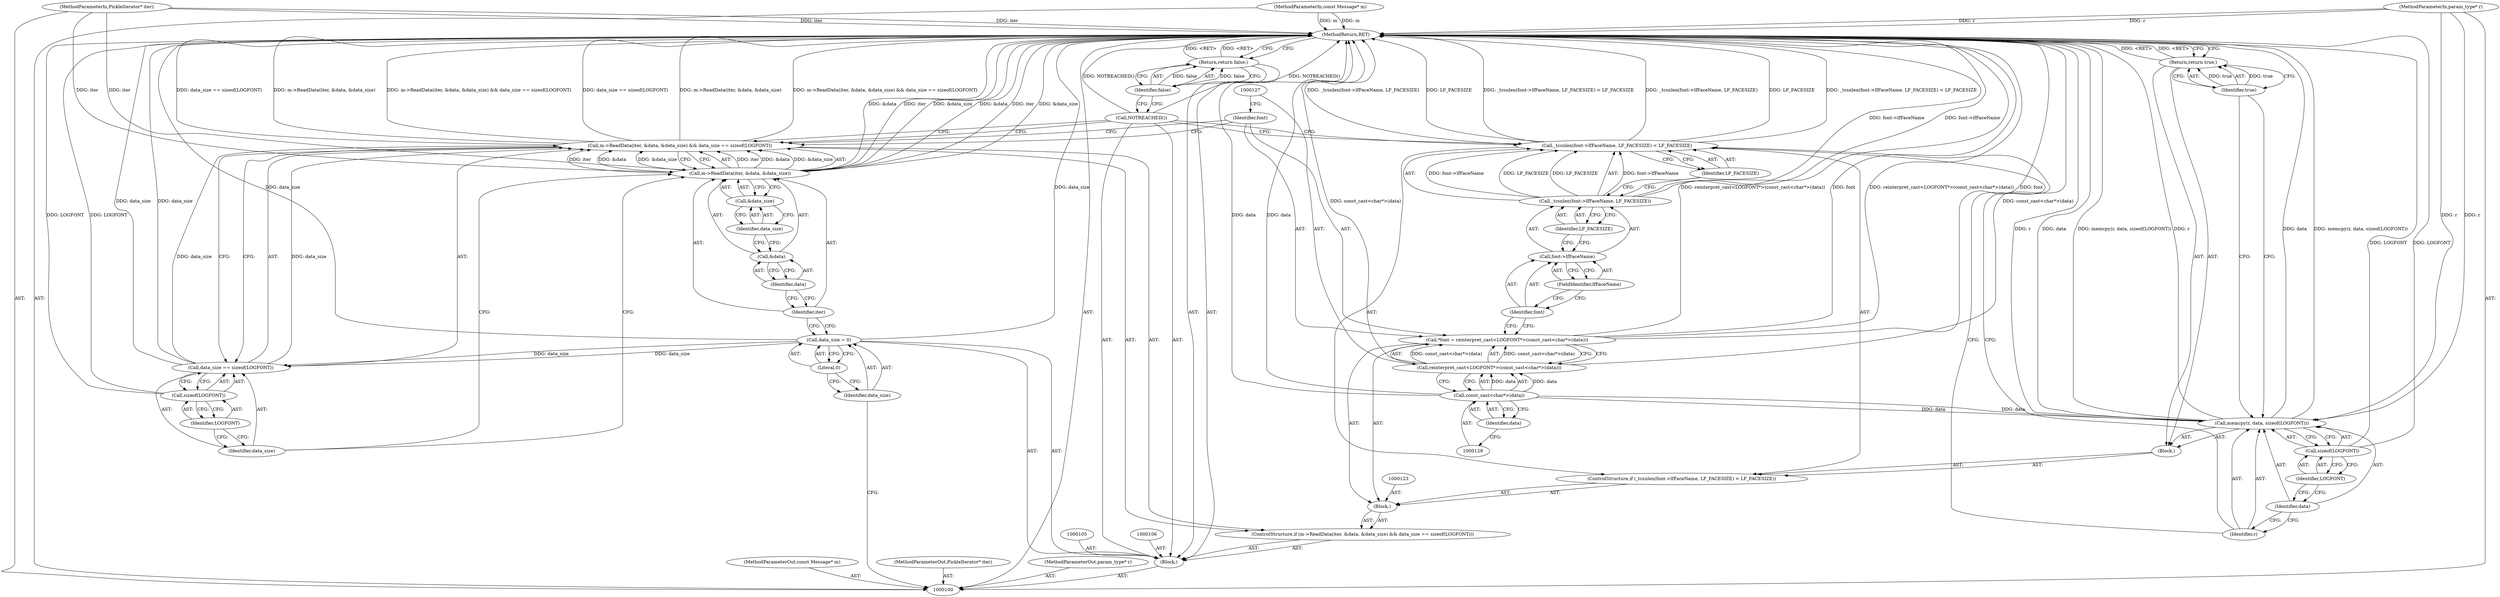 digraph "0_Chrome_2e02cfe89cbffc8a0bc1bdaee9efe930fd55e376" {
"1000150" [label="(MethodReturn,RET)"];
"1000101" [label="(MethodParameterIn,const Message* m)"];
"1000218" [label="(MethodParameterOut,const Message* m)"];
"1000102" [label="(MethodParameterIn,PickleIterator* iter)"];
"1000219" [label="(MethodParameterOut,PickleIterator* iter)"];
"1000147" [label="(Call,NOTREACHED())"];
"1000148" [label="(Return,return false;)"];
"1000149" [label="(Identifier,false)"];
"1000103" [label="(MethodParameterIn,param_type* r)"];
"1000220" [label="(MethodParameterOut,param_type* r)"];
"1000104" [label="(Block,)"];
"1000109" [label="(Literal,0)"];
"1000107" [label="(Call,data_size = 0)"];
"1000108" [label="(Identifier,data_size)"];
"1000113" [label="(Identifier,iter)"];
"1000110" [label="(ControlStructure,if (m->ReadData(iter, &data, &data_size) && data_size == sizeof(LOGFONT)))"];
"1000114" [label="(Call,&data)"];
"1000115" [label="(Identifier,data)"];
"1000116" [label="(Call,&data_size)"];
"1000117" [label="(Identifier,data_size)"];
"1000118" [label="(Call,data_size == sizeof(LOGFONT))"];
"1000119" [label="(Identifier,data_size)"];
"1000120" [label="(Call,sizeof(LOGFONT))"];
"1000111" [label="(Call,m->ReadData(iter, &data, &data_size) && data_size == sizeof(LOGFONT))"];
"1000112" [label="(Call,m->ReadData(iter, &data, &data_size))"];
"1000121" [label="(Identifier,LOGFONT)"];
"1000124" [label="(Call,*font = reinterpret_cast<LOGFONT*>(const_cast<char*>(data)))"];
"1000125" [label="(Identifier,font)"];
"1000126" [label="(Call,reinterpret_cast<LOGFONT*>(const_cast<char*>(data)))"];
"1000122" [label="(Block,)"];
"1000128" [label="(Call,const_cast<char*>(data))"];
"1000130" [label="(Identifier,data)"];
"1000134" [label="(Call,font->lfFaceName)"];
"1000135" [label="(Identifier,font)"];
"1000136" [label="(FieldIdentifier,lfFaceName)"];
"1000137" [label="(Identifier,LF_FACESIZE)"];
"1000131" [label="(ControlStructure,if (_tcsnlen(font->lfFaceName, LF_FACESIZE) < LF_FACESIZE))"];
"1000138" [label="(Identifier,LF_FACESIZE)"];
"1000139" [label="(Block,)"];
"1000132" [label="(Call,_tcsnlen(font->lfFaceName, LF_FACESIZE) < LF_FACESIZE)"];
"1000133" [label="(Call,_tcsnlen(font->lfFaceName, LF_FACESIZE))"];
"1000141" [label="(Identifier,r)"];
"1000142" [label="(Identifier,data)"];
"1000143" [label="(Call,sizeof(LOGFONT))"];
"1000144" [label="(Identifier,LOGFONT)"];
"1000140" [label="(Call,memcpy(r, data, sizeof(LOGFONT)))"];
"1000146" [label="(Identifier,true)"];
"1000145" [label="(Return,return true;)"];
"1000150" -> "1000100"  [label="AST: "];
"1000150" -> "1000145"  [label="CFG: "];
"1000150" -> "1000148"  [label="CFG: "];
"1000145" -> "1000150"  [label="DDG: <RET>"];
"1000148" -> "1000150"  [label="DDG: <RET>"];
"1000140" -> "1000150"  [label="DDG: data"];
"1000140" -> "1000150"  [label="DDG: memcpy(r, data, sizeof(LOGFONT))"];
"1000140" -> "1000150"  [label="DDG: r"];
"1000124" -> "1000150"  [label="DDG: font"];
"1000124" -> "1000150"  [label="DDG: reinterpret_cast<LOGFONT*>(const_cast<char*>(data))"];
"1000107" -> "1000150"  [label="DDG: data_size"];
"1000112" -> "1000150"  [label="DDG: &data"];
"1000112" -> "1000150"  [label="DDG: iter"];
"1000112" -> "1000150"  [label="DDG: &data_size"];
"1000120" -> "1000150"  [label="DDG: LOGFONT"];
"1000111" -> "1000150"  [label="DDG: data_size == sizeof(LOGFONT)"];
"1000111" -> "1000150"  [label="DDG: m->ReadData(iter, &data, &data_size)"];
"1000111" -> "1000150"  [label="DDG: m->ReadData(iter, &data, &data_size) && data_size == sizeof(LOGFONT)"];
"1000118" -> "1000150"  [label="DDG: data_size"];
"1000128" -> "1000150"  [label="DDG: data"];
"1000132" -> "1000150"  [label="DDG: _tcsnlen(font->lfFaceName, LF_FACESIZE) < LF_FACESIZE"];
"1000132" -> "1000150"  [label="DDG: _tcsnlen(font->lfFaceName, LF_FACESIZE)"];
"1000132" -> "1000150"  [label="DDG: LF_FACESIZE"];
"1000103" -> "1000150"  [label="DDG: r"];
"1000143" -> "1000150"  [label="DDG: LOGFONT"];
"1000133" -> "1000150"  [label="DDG: font->lfFaceName"];
"1000102" -> "1000150"  [label="DDG: iter"];
"1000101" -> "1000150"  [label="DDG: m"];
"1000126" -> "1000150"  [label="DDG: const_cast<char*>(data)"];
"1000147" -> "1000150"  [label="DDG: NOTREACHED()"];
"1000101" -> "1000100"  [label="AST: "];
"1000101" -> "1000150"  [label="DDG: m"];
"1000218" -> "1000100"  [label="AST: "];
"1000102" -> "1000100"  [label="AST: "];
"1000102" -> "1000150"  [label="DDG: iter"];
"1000102" -> "1000112"  [label="DDG: iter"];
"1000219" -> "1000100"  [label="AST: "];
"1000147" -> "1000104"  [label="AST: "];
"1000147" -> "1000132"  [label="CFG: "];
"1000147" -> "1000111"  [label="CFG: "];
"1000149" -> "1000147"  [label="CFG: "];
"1000147" -> "1000150"  [label="DDG: NOTREACHED()"];
"1000148" -> "1000104"  [label="AST: "];
"1000148" -> "1000149"  [label="CFG: "];
"1000149" -> "1000148"  [label="AST: "];
"1000150" -> "1000148"  [label="CFG: "];
"1000148" -> "1000150"  [label="DDG: <RET>"];
"1000149" -> "1000148"  [label="DDG: false"];
"1000149" -> "1000148"  [label="AST: "];
"1000149" -> "1000147"  [label="CFG: "];
"1000148" -> "1000149"  [label="CFG: "];
"1000149" -> "1000148"  [label="DDG: false"];
"1000103" -> "1000100"  [label="AST: "];
"1000103" -> "1000150"  [label="DDG: r"];
"1000103" -> "1000140"  [label="DDG: r"];
"1000220" -> "1000100"  [label="AST: "];
"1000104" -> "1000100"  [label="AST: "];
"1000105" -> "1000104"  [label="AST: "];
"1000106" -> "1000104"  [label="AST: "];
"1000107" -> "1000104"  [label="AST: "];
"1000110" -> "1000104"  [label="AST: "];
"1000147" -> "1000104"  [label="AST: "];
"1000148" -> "1000104"  [label="AST: "];
"1000109" -> "1000107"  [label="AST: "];
"1000109" -> "1000108"  [label="CFG: "];
"1000107" -> "1000109"  [label="CFG: "];
"1000107" -> "1000104"  [label="AST: "];
"1000107" -> "1000109"  [label="CFG: "];
"1000108" -> "1000107"  [label="AST: "];
"1000109" -> "1000107"  [label="AST: "];
"1000113" -> "1000107"  [label="CFG: "];
"1000107" -> "1000150"  [label="DDG: data_size"];
"1000107" -> "1000118"  [label="DDG: data_size"];
"1000108" -> "1000107"  [label="AST: "];
"1000108" -> "1000100"  [label="CFG: "];
"1000109" -> "1000108"  [label="CFG: "];
"1000113" -> "1000112"  [label="AST: "];
"1000113" -> "1000107"  [label="CFG: "];
"1000115" -> "1000113"  [label="CFG: "];
"1000110" -> "1000104"  [label="AST: "];
"1000111" -> "1000110"  [label="AST: "];
"1000122" -> "1000110"  [label="AST: "];
"1000114" -> "1000112"  [label="AST: "];
"1000114" -> "1000115"  [label="CFG: "];
"1000115" -> "1000114"  [label="AST: "];
"1000117" -> "1000114"  [label="CFG: "];
"1000115" -> "1000114"  [label="AST: "];
"1000115" -> "1000113"  [label="CFG: "];
"1000114" -> "1000115"  [label="CFG: "];
"1000116" -> "1000112"  [label="AST: "];
"1000116" -> "1000117"  [label="CFG: "];
"1000117" -> "1000116"  [label="AST: "];
"1000112" -> "1000116"  [label="CFG: "];
"1000117" -> "1000116"  [label="AST: "];
"1000117" -> "1000114"  [label="CFG: "];
"1000116" -> "1000117"  [label="CFG: "];
"1000118" -> "1000111"  [label="AST: "];
"1000118" -> "1000120"  [label="CFG: "];
"1000119" -> "1000118"  [label="AST: "];
"1000120" -> "1000118"  [label="AST: "];
"1000111" -> "1000118"  [label="CFG: "];
"1000118" -> "1000150"  [label="DDG: data_size"];
"1000118" -> "1000111"  [label="DDG: data_size"];
"1000107" -> "1000118"  [label="DDG: data_size"];
"1000119" -> "1000118"  [label="AST: "];
"1000119" -> "1000112"  [label="CFG: "];
"1000121" -> "1000119"  [label="CFG: "];
"1000120" -> "1000118"  [label="AST: "];
"1000120" -> "1000121"  [label="CFG: "];
"1000121" -> "1000120"  [label="AST: "];
"1000118" -> "1000120"  [label="CFG: "];
"1000120" -> "1000150"  [label="DDG: LOGFONT"];
"1000111" -> "1000110"  [label="AST: "];
"1000111" -> "1000112"  [label="CFG: "];
"1000111" -> "1000118"  [label="CFG: "];
"1000112" -> "1000111"  [label="AST: "];
"1000118" -> "1000111"  [label="AST: "];
"1000125" -> "1000111"  [label="CFG: "];
"1000147" -> "1000111"  [label="CFG: "];
"1000111" -> "1000150"  [label="DDG: data_size == sizeof(LOGFONT)"];
"1000111" -> "1000150"  [label="DDG: m->ReadData(iter, &data, &data_size)"];
"1000111" -> "1000150"  [label="DDG: m->ReadData(iter, &data, &data_size) && data_size == sizeof(LOGFONT)"];
"1000112" -> "1000111"  [label="DDG: iter"];
"1000112" -> "1000111"  [label="DDG: &data"];
"1000112" -> "1000111"  [label="DDG: &data_size"];
"1000118" -> "1000111"  [label="DDG: data_size"];
"1000112" -> "1000111"  [label="AST: "];
"1000112" -> "1000116"  [label="CFG: "];
"1000113" -> "1000112"  [label="AST: "];
"1000114" -> "1000112"  [label="AST: "];
"1000116" -> "1000112"  [label="AST: "];
"1000119" -> "1000112"  [label="CFG: "];
"1000111" -> "1000112"  [label="CFG: "];
"1000112" -> "1000150"  [label="DDG: &data"];
"1000112" -> "1000150"  [label="DDG: iter"];
"1000112" -> "1000150"  [label="DDG: &data_size"];
"1000112" -> "1000111"  [label="DDG: iter"];
"1000112" -> "1000111"  [label="DDG: &data"];
"1000112" -> "1000111"  [label="DDG: &data_size"];
"1000102" -> "1000112"  [label="DDG: iter"];
"1000121" -> "1000120"  [label="AST: "];
"1000121" -> "1000119"  [label="CFG: "];
"1000120" -> "1000121"  [label="CFG: "];
"1000124" -> "1000122"  [label="AST: "];
"1000124" -> "1000126"  [label="CFG: "];
"1000125" -> "1000124"  [label="AST: "];
"1000126" -> "1000124"  [label="AST: "];
"1000135" -> "1000124"  [label="CFG: "];
"1000124" -> "1000150"  [label="DDG: font"];
"1000124" -> "1000150"  [label="DDG: reinterpret_cast<LOGFONT*>(const_cast<char*>(data))"];
"1000126" -> "1000124"  [label="DDG: const_cast<char*>(data)"];
"1000125" -> "1000124"  [label="AST: "];
"1000125" -> "1000111"  [label="CFG: "];
"1000127" -> "1000125"  [label="CFG: "];
"1000126" -> "1000124"  [label="AST: "];
"1000126" -> "1000128"  [label="CFG: "];
"1000127" -> "1000126"  [label="AST: "];
"1000128" -> "1000126"  [label="AST: "];
"1000124" -> "1000126"  [label="CFG: "];
"1000126" -> "1000150"  [label="DDG: const_cast<char*>(data)"];
"1000126" -> "1000124"  [label="DDG: const_cast<char*>(data)"];
"1000128" -> "1000126"  [label="DDG: data"];
"1000122" -> "1000110"  [label="AST: "];
"1000123" -> "1000122"  [label="AST: "];
"1000124" -> "1000122"  [label="AST: "];
"1000131" -> "1000122"  [label="AST: "];
"1000128" -> "1000126"  [label="AST: "];
"1000128" -> "1000130"  [label="CFG: "];
"1000129" -> "1000128"  [label="AST: "];
"1000130" -> "1000128"  [label="AST: "];
"1000126" -> "1000128"  [label="CFG: "];
"1000128" -> "1000150"  [label="DDG: data"];
"1000128" -> "1000126"  [label="DDG: data"];
"1000128" -> "1000140"  [label="DDG: data"];
"1000130" -> "1000128"  [label="AST: "];
"1000130" -> "1000129"  [label="CFG: "];
"1000128" -> "1000130"  [label="CFG: "];
"1000134" -> "1000133"  [label="AST: "];
"1000134" -> "1000136"  [label="CFG: "];
"1000135" -> "1000134"  [label="AST: "];
"1000136" -> "1000134"  [label="AST: "];
"1000137" -> "1000134"  [label="CFG: "];
"1000135" -> "1000134"  [label="AST: "];
"1000135" -> "1000124"  [label="CFG: "];
"1000136" -> "1000135"  [label="CFG: "];
"1000136" -> "1000134"  [label="AST: "];
"1000136" -> "1000135"  [label="CFG: "];
"1000134" -> "1000136"  [label="CFG: "];
"1000137" -> "1000133"  [label="AST: "];
"1000137" -> "1000134"  [label="CFG: "];
"1000133" -> "1000137"  [label="CFG: "];
"1000131" -> "1000122"  [label="AST: "];
"1000132" -> "1000131"  [label="AST: "];
"1000139" -> "1000131"  [label="AST: "];
"1000138" -> "1000132"  [label="AST: "];
"1000138" -> "1000133"  [label="CFG: "];
"1000132" -> "1000138"  [label="CFG: "];
"1000139" -> "1000131"  [label="AST: "];
"1000140" -> "1000139"  [label="AST: "];
"1000145" -> "1000139"  [label="AST: "];
"1000132" -> "1000131"  [label="AST: "];
"1000132" -> "1000138"  [label="CFG: "];
"1000133" -> "1000132"  [label="AST: "];
"1000138" -> "1000132"  [label="AST: "];
"1000141" -> "1000132"  [label="CFG: "];
"1000147" -> "1000132"  [label="CFG: "];
"1000132" -> "1000150"  [label="DDG: _tcsnlen(font->lfFaceName, LF_FACESIZE) < LF_FACESIZE"];
"1000132" -> "1000150"  [label="DDG: _tcsnlen(font->lfFaceName, LF_FACESIZE)"];
"1000132" -> "1000150"  [label="DDG: LF_FACESIZE"];
"1000133" -> "1000132"  [label="DDG: font->lfFaceName"];
"1000133" -> "1000132"  [label="DDG: LF_FACESIZE"];
"1000133" -> "1000132"  [label="AST: "];
"1000133" -> "1000137"  [label="CFG: "];
"1000134" -> "1000133"  [label="AST: "];
"1000137" -> "1000133"  [label="AST: "];
"1000138" -> "1000133"  [label="CFG: "];
"1000133" -> "1000150"  [label="DDG: font->lfFaceName"];
"1000133" -> "1000132"  [label="DDG: font->lfFaceName"];
"1000133" -> "1000132"  [label="DDG: LF_FACESIZE"];
"1000141" -> "1000140"  [label="AST: "];
"1000141" -> "1000132"  [label="CFG: "];
"1000142" -> "1000141"  [label="CFG: "];
"1000142" -> "1000140"  [label="AST: "];
"1000142" -> "1000141"  [label="CFG: "];
"1000144" -> "1000142"  [label="CFG: "];
"1000143" -> "1000140"  [label="AST: "];
"1000143" -> "1000144"  [label="CFG: "];
"1000144" -> "1000143"  [label="AST: "];
"1000140" -> "1000143"  [label="CFG: "];
"1000143" -> "1000150"  [label="DDG: LOGFONT"];
"1000144" -> "1000143"  [label="AST: "];
"1000144" -> "1000142"  [label="CFG: "];
"1000143" -> "1000144"  [label="CFG: "];
"1000140" -> "1000139"  [label="AST: "];
"1000140" -> "1000143"  [label="CFG: "];
"1000141" -> "1000140"  [label="AST: "];
"1000142" -> "1000140"  [label="AST: "];
"1000143" -> "1000140"  [label="AST: "];
"1000146" -> "1000140"  [label="CFG: "];
"1000140" -> "1000150"  [label="DDG: data"];
"1000140" -> "1000150"  [label="DDG: memcpy(r, data, sizeof(LOGFONT))"];
"1000140" -> "1000150"  [label="DDG: r"];
"1000103" -> "1000140"  [label="DDG: r"];
"1000128" -> "1000140"  [label="DDG: data"];
"1000146" -> "1000145"  [label="AST: "];
"1000146" -> "1000140"  [label="CFG: "];
"1000145" -> "1000146"  [label="CFG: "];
"1000146" -> "1000145"  [label="DDG: true"];
"1000145" -> "1000139"  [label="AST: "];
"1000145" -> "1000146"  [label="CFG: "];
"1000146" -> "1000145"  [label="AST: "];
"1000150" -> "1000145"  [label="CFG: "];
"1000145" -> "1000150"  [label="DDG: <RET>"];
"1000146" -> "1000145"  [label="DDG: true"];
}
